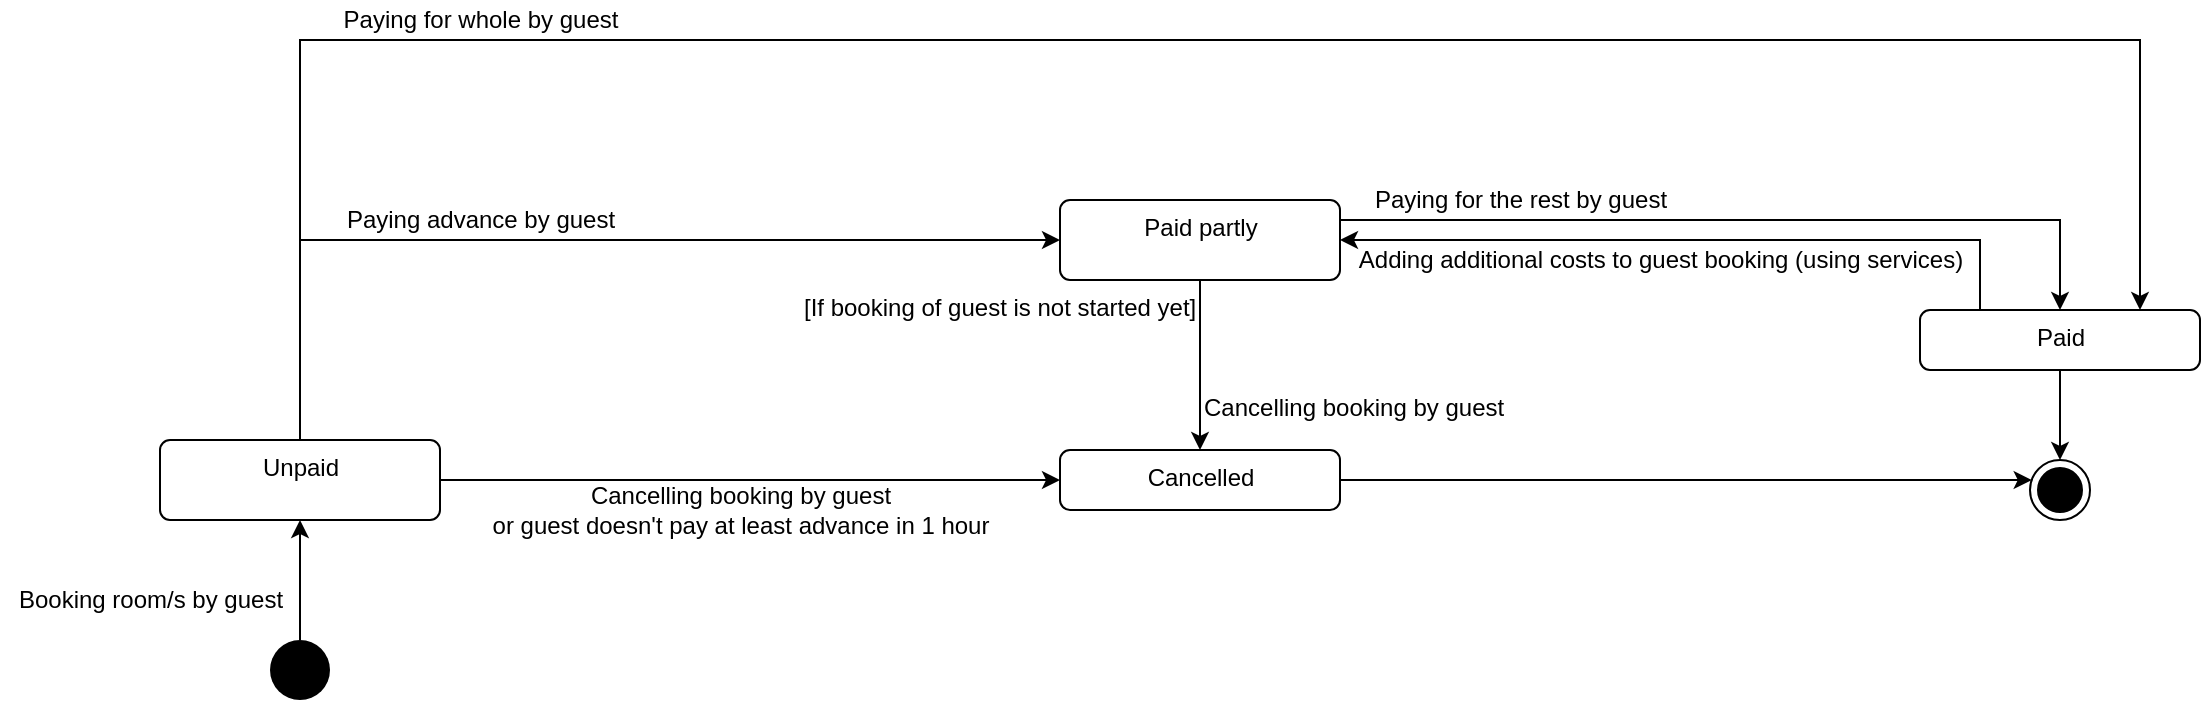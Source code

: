 <mxfile version="16.2.7" type="github">
  <diagram id="UAkRUMn5Mx9BO7yS3V_u" name="Page-1">
    <mxGraphModel dx="2064" dy="514" grid="1" gridSize="10" guides="1" tooltips="1" connect="1" arrows="1" fold="1" page="1" pageScale="1" pageWidth="850" pageHeight="1100" math="0" shadow="0">
      <root>
        <mxCell id="0" />
        <mxCell id="1" parent="0" />
        <mxCell id="C2tkw6mGG905-lNRMkWZ-11" style="edgeStyle=orthogonalEdgeStyle;rounded=0;orthogonalLoop=1;jettySize=auto;html=1;" edge="1" parent="1" source="C2tkw6mGG905-lNRMkWZ-1" target="C2tkw6mGG905-lNRMkWZ-4">
          <mxGeometry relative="1" as="geometry">
            <Array as="points">
              <mxPoint x="70" y="180" />
            </Array>
          </mxGeometry>
        </mxCell>
        <mxCell id="C2tkw6mGG905-lNRMkWZ-20" style="edgeStyle=orthogonalEdgeStyle;rounded=0;orthogonalLoop=1;jettySize=auto;html=1;entryX=0;entryY=0.5;entryDx=0;entryDy=0;" edge="1" parent="1" source="C2tkw6mGG905-lNRMkWZ-1" target="C2tkw6mGG905-lNRMkWZ-5">
          <mxGeometry relative="1" as="geometry" />
        </mxCell>
        <mxCell id="C2tkw6mGG905-lNRMkWZ-23" style="edgeStyle=orthogonalEdgeStyle;rounded=0;orthogonalLoop=1;jettySize=auto;html=1;" edge="1" parent="1" source="C2tkw6mGG905-lNRMkWZ-1" target="C2tkw6mGG905-lNRMkWZ-3">
          <mxGeometry relative="1" as="geometry">
            <Array as="points">
              <mxPoint x="70" y="80" />
              <mxPoint x="990" y="80" />
            </Array>
          </mxGeometry>
        </mxCell>
        <mxCell id="C2tkw6mGG905-lNRMkWZ-1" value="Unpaid" style="html=1;align=center;verticalAlign=top;rounded=1;absoluteArcSize=1;arcSize=10;dashed=0;" vertex="1" parent="1">
          <mxGeometry y="280" width="140" height="40" as="geometry" />
        </mxCell>
        <mxCell id="C2tkw6mGG905-lNRMkWZ-22" style="edgeStyle=orthogonalEdgeStyle;rounded=0;orthogonalLoop=1;jettySize=auto;html=1;" edge="1" parent="1" source="C2tkw6mGG905-lNRMkWZ-3" target="C2tkw6mGG905-lNRMkWZ-8">
          <mxGeometry relative="1" as="geometry" />
        </mxCell>
        <mxCell id="C2tkw6mGG905-lNRMkWZ-28" style="edgeStyle=orthogonalEdgeStyle;rounded=0;orthogonalLoop=1;jettySize=auto;html=1;" edge="1" parent="1" source="C2tkw6mGG905-lNRMkWZ-3" target="C2tkw6mGG905-lNRMkWZ-4">
          <mxGeometry relative="1" as="geometry">
            <Array as="points">
              <mxPoint x="910" y="180" />
            </Array>
          </mxGeometry>
        </mxCell>
        <mxCell id="C2tkw6mGG905-lNRMkWZ-3" value="&lt;div&gt;Paid&lt;/div&gt;&lt;div&gt;&lt;br&gt;&lt;/div&gt;" style="html=1;align=center;verticalAlign=top;rounded=1;absoluteArcSize=1;arcSize=10;dashed=0;" vertex="1" parent="1">
          <mxGeometry x="880" y="215" width="140" height="30" as="geometry" />
        </mxCell>
        <mxCell id="C2tkw6mGG905-lNRMkWZ-13" style="edgeStyle=orthogonalEdgeStyle;rounded=0;orthogonalLoop=1;jettySize=auto;html=1;" edge="1" parent="1" source="C2tkw6mGG905-lNRMkWZ-4" target="C2tkw6mGG905-lNRMkWZ-3">
          <mxGeometry relative="1" as="geometry">
            <Array as="points">
              <mxPoint x="950" y="170" />
            </Array>
          </mxGeometry>
        </mxCell>
        <mxCell id="C2tkw6mGG905-lNRMkWZ-26" style="edgeStyle=orthogonalEdgeStyle;rounded=0;orthogonalLoop=1;jettySize=auto;html=1;" edge="1" parent="1" source="C2tkw6mGG905-lNRMkWZ-4" target="C2tkw6mGG905-lNRMkWZ-5">
          <mxGeometry relative="1" as="geometry" />
        </mxCell>
        <mxCell id="C2tkw6mGG905-lNRMkWZ-4" value="&lt;div&gt;Paid partly&lt;br&gt;&lt;/div&gt;" style="html=1;align=center;verticalAlign=top;rounded=1;absoluteArcSize=1;arcSize=10;dashed=0;" vertex="1" parent="1">
          <mxGeometry x="450" y="160" width="140" height="40" as="geometry" />
        </mxCell>
        <mxCell id="C2tkw6mGG905-lNRMkWZ-9" style="edgeStyle=orthogonalEdgeStyle;rounded=0;orthogonalLoop=1;jettySize=auto;html=1;" edge="1" parent="1" source="C2tkw6mGG905-lNRMkWZ-5" target="C2tkw6mGG905-lNRMkWZ-8">
          <mxGeometry relative="1" as="geometry">
            <Array as="points">
              <mxPoint x="600" y="300" />
              <mxPoint x="600" y="300" />
            </Array>
          </mxGeometry>
        </mxCell>
        <mxCell id="C2tkw6mGG905-lNRMkWZ-5" value="Cancelled" style="html=1;align=center;verticalAlign=top;rounded=1;absoluteArcSize=1;arcSize=10;dashed=0;" vertex="1" parent="1">
          <mxGeometry x="450" y="285" width="140" height="30" as="geometry" />
        </mxCell>
        <mxCell id="C2tkw6mGG905-lNRMkWZ-19" style="edgeStyle=orthogonalEdgeStyle;rounded=0;orthogonalLoop=1;jettySize=auto;html=1;" edge="1" parent="1" source="C2tkw6mGG905-lNRMkWZ-6" target="C2tkw6mGG905-lNRMkWZ-1">
          <mxGeometry relative="1" as="geometry" />
        </mxCell>
        <mxCell id="C2tkw6mGG905-lNRMkWZ-6" value="" style="ellipse;fillColor=#000000;strokeColor=none;" vertex="1" parent="1">
          <mxGeometry x="55" y="380" width="30" height="30" as="geometry" />
        </mxCell>
        <mxCell id="C2tkw6mGG905-lNRMkWZ-8" value="" style="ellipse;html=1;shape=endState;fillColor=#000000;strokeColor=#000000;" vertex="1" parent="1">
          <mxGeometry x="935" y="290" width="30" height="30" as="geometry" />
        </mxCell>
        <mxCell id="C2tkw6mGG905-lNRMkWZ-14" value="Booking room/s by guest" style="text;html=1;align=center;verticalAlign=middle;resizable=0;points=[];autosize=1;strokeColor=none;fillColor=none;" vertex="1" parent="1">
          <mxGeometry x="-80" y="350" width="150" height="20" as="geometry" />
        </mxCell>
        <mxCell id="C2tkw6mGG905-lNRMkWZ-18" value="Paying for whole by guest" style="text;html=1;align=center;verticalAlign=middle;resizable=0;points=[];autosize=1;strokeColor=none;fillColor=none;" vertex="1" parent="1">
          <mxGeometry x="85" y="60" width="150" height="20" as="geometry" />
        </mxCell>
        <mxCell id="C2tkw6mGG905-lNRMkWZ-21" value="&lt;div&gt;Cancelling booking by guest&lt;/div&gt;&lt;div&gt;or guest doesn&#39;t pay at least advance in 1 hour&lt;/div&gt;" style="text;html=1;align=center;verticalAlign=middle;resizable=0;points=[];autosize=1;strokeColor=none;fillColor=none;" vertex="1" parent="1">
          <mxGeometry x="160" y="300" width="260" height="30" as="geometry" />
        </mxCell>
        <mxCell id="C2tkw6mGG905-lNRMkWZ-24" value="Paying advance by guest" style="text;html=1;align=center;verticalAlign=middle;resizable=0;points=[];autosize=1;strokeColor=none;fillColor=none;" vertex="1" parent="1">
          <mxGeometry x="85" y="160" width="150" height="20" as="geometry" />
        </mxCell>
        <mxCell id="C2tkw6mGG905-lNRMkWZ-25" value="Paying for the rest by guest" style="text;html=1;align=center;verticalAlign=middle;resizable=0;points=[];autosize=1;strokeColor=none;fillColor=none;" vertex="1" parent="1">
          <mxGeometry x="600" y="150" width="160" height="20" as="geometry" />
        </mxCell>
        <mxCell id="C2tkw6mGG905-lNRMkWZ-27" value="&lt;div&gt;Cancelling booking by guest&lt;/div&gt;" style="text;whiteSpace=wrap;html=1;" vertex="1" parent="1">
          <mxGeometry x="520" y="250" width="180" height="30" as="geometry" />
        </mxCell>
        <mxCell id="C2tkw6mGG905-lNRMkWZ-30" value="Adding additional costs to guest booking (using services)" style="text;html=1;align=center;verticalAlign=middle;resizable=0;points=[];autosize=1;strokeColor=none;fillColor=none;" vertex="1" parent="1">
          <mxGeometry x="590" y="180" width="320" height="20" as="geometry" />
        </mxCell>
        <mxCell id="C2tkw6mGG905-lNRMkWZ-31" value="[If booking of guest is not started yet]" style="text;whiteSpace=wrap;html=1;" vertex="1" parent="1">
          <mxGeometry x="320" y="200" width="200" height="30" as="geometry" />
        </mxCell>
      </root>
    </mxGraphModel>
  </diagram>
</mxfile>
